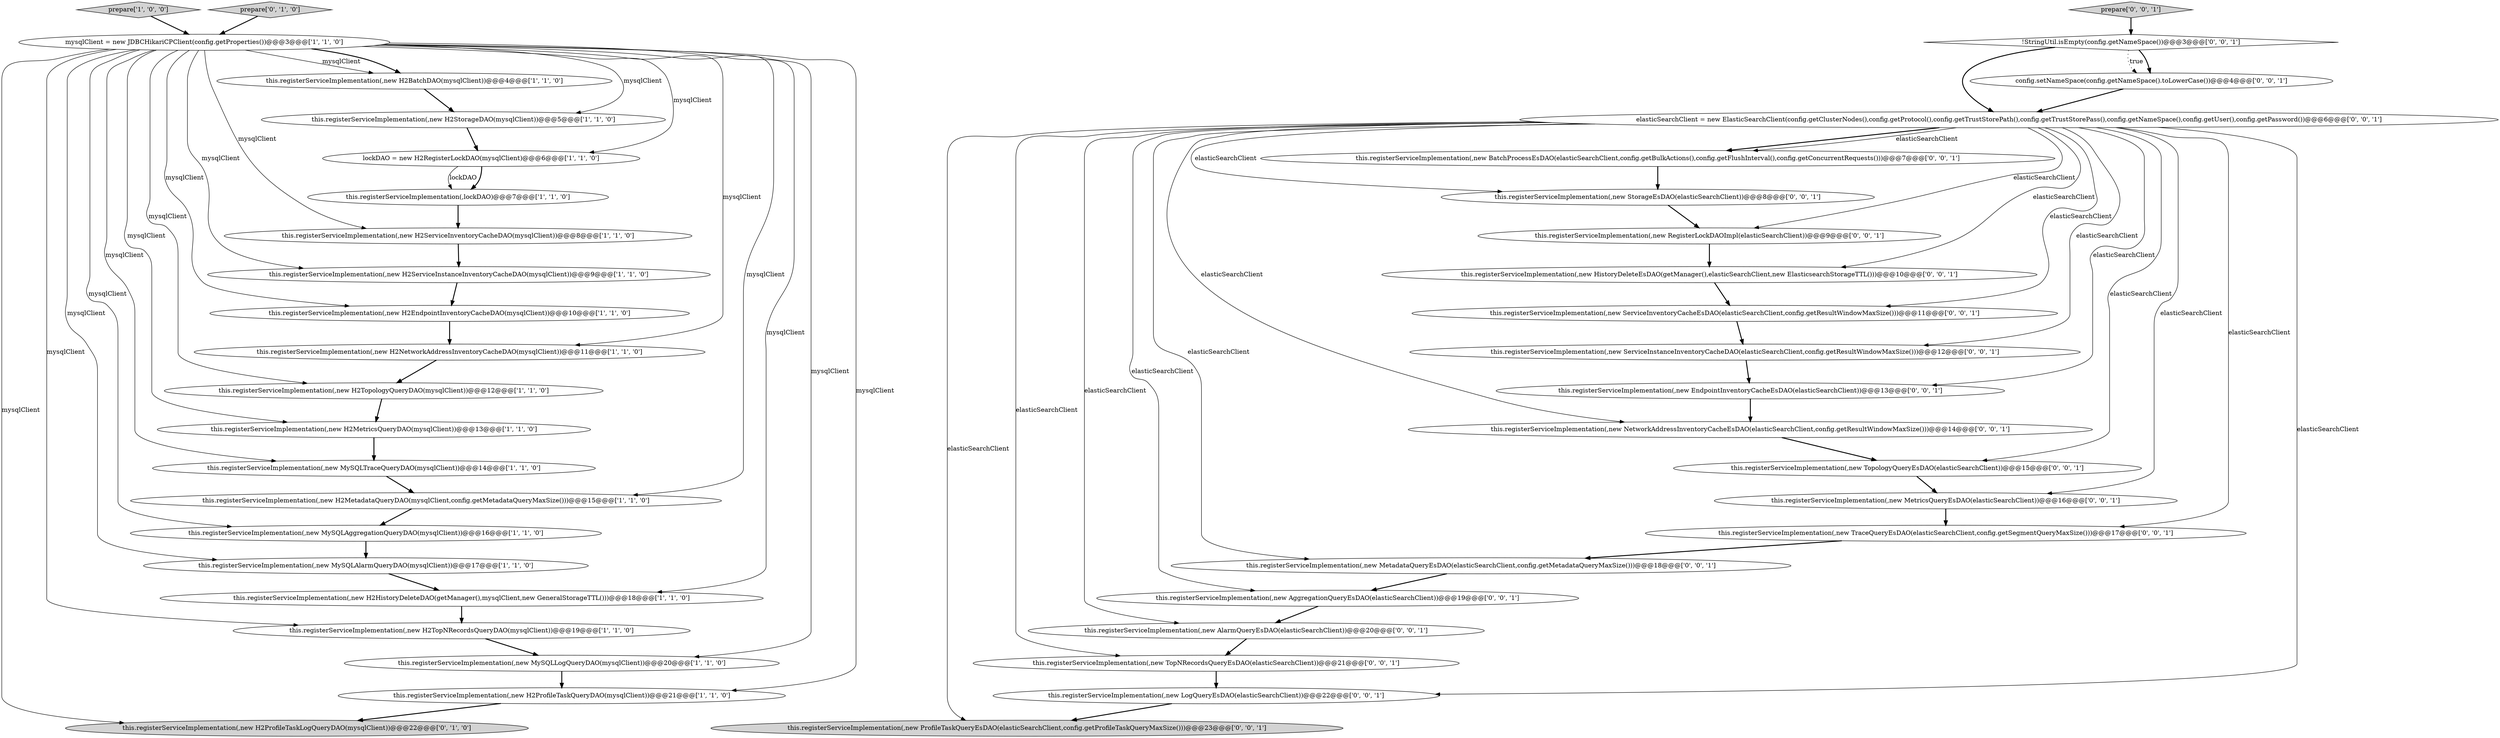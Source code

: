 digraph {
3 [style = filled, label = "mysqlClient = new JDBCHikariCPClient(config.getProperties())@@@3@@@['1', '1', '0']", fillcolor = white, shape = ellipse image = "AAA0AAABBB1BBB"];
11 [style = filled, label = "this.registerServiceImplementation(,new MySQLAggregationQueryDAO(mysqlClient))@@@16@@@['1', '1', '0']", fillcolor = white, shape = ellipse image = "AAA0AAABBB1BBB"];
18 [style = filled, label = "this.registerServiceImplementation(,new H2ServiceInstanceInventoryCacheDAO(mysqlClient))@@@9@@@['1', '1', '0']", fillcolor = white, shape = ellipse image = "AAA0AAABBB1BBB"];
2 [style = filled, label = "this.registerServiceImplementation(,new H2MetadataQueryDAO(mysqlClient,config.getMetadataQueryMaxSize()))@@@15@@@['1', '1', '0']", fillcolor = white, shape = ellipse image = "AAA0AAABBB1BBB"];
36 [style = filled, label = "this.registerServiceImplementation(,new ProfileTaskQueryEsDAO(elasticSearchClient,config.getProfileTaskQueryMaxSize()))@@@23@@@['0', '0', '1']", fillcolor = lightgray, shape = ellipse image = "AAA0AAABBB3BBB"];
34 [style = filled, label = "this.registerServiceImplementation(,new LogQueryEsDAO(elasticSearchClient))@@@22@@@['0', '0', '1']", fillcolor = white, shape = ellipse image = "AAA0AAABBB3BBB"];
10 [style = filled, label = "this.registerServiceImplementation(,lockDAO)@@@7@@@['1', '1', '0']", fillcolor = white, shape = ellipse image = "AAA0AAABBB1BBB"];
23 [style = filled, label = "this.registerServiceImplementation(,new MetadataQueryEsDAO(elasticSearchClient,config.getMetadataQueryMaxSize()))@@@18@@@['0', '0', '1']", fillcolor = white, shape = ellipse image = "AAA0AAABBB3BBB"];
13 [style = filled, label = "this.registerServiceImplementation(,new H2BatchDAO(mysqlClient))@@@4@@@['1', '1', '0']", fillcolor = white, shape = ellipse image = "AAA0AAABBB1BBB"];
39 [style = filled, label = "this.registerServiceImplementation(,new AlarmQueryEsDAO(elasticSearchClient))@@@20@@@['0', '0', '1']", fillcolor = white, shape = ellipse image = "AAA0AAABBB3BBB"];
41 [style = filled, label = "this.registerServiceImplementation(,new RegisterLockDAOImpl(elasticSearchClient))@@@9@@@['0', '0', '1']", fillcolor = white, shape = ellipse image = "AAA0AAABBB3BBB"];
16 [style = filled, label = "prepare['1', '0', '0']", fillcolor = lightgray, shape = diamond image = "AAA0AAABBB1BBB"];
15 [style = filled, label = "this.registerServiceImplementation(,new MySQLTraceQueryDAO(mysqlClient))@@@14@@@['1', '1', '0']", fillcolor = white, shape = ellipse image = "AAA0AAABBB1BBB"];
20 [style = filled, label = "this.registerServiceImplementation(,new H2ProfileTaskLogQueryDAO(mysqlClient))@@@22@@@['0', '1', '0']", fillcolor = lightgray, shape = ellipse image = "AAA1AAABBB2BBB"];
17 [style = filled, label = "lockDAO = new H2RegisterLockDAO(mysqlClient)@@@6@@@['1', '1', '0']", fillcolor = white, shape = ellipse image = "AAA0AAABBB1BBB"];
32 [style = filled, label = "this.registerServiceImplementation(,new TopNRecordsQueryEsDAO(elasticSearchClient))@@@21@@@['0', '0', '1']", fillcolor = white, shape = ellipse image = "AAA0AAABBB3BBB"];
37 [style = filled, label = "this.registerServiceImplementation(,new ServiceInventoryCacheEsDAO(elasticSearchClient,config.getResultWindowMaxSize()))@@@11@@@['0', '0', '1']", fillcolor = white, shape = ellipse image = "AAA0AAABBB3BBB"];
9 [style = filled, label = "this.registerServiceImplementation(,new H2StorageDAO(mysqlClient))@@@5@@@['1', '1', '0']", fillcolor = white, shape = ellipse image = "AAA0AAABBB1BBB"];
21 [style = filled, label = "prepare['0', '1', '0']", fillcolor = lightgray, shape = diamond image = "AAA0AAABBB2BBB"];
26 [style = filled, label = "this.registerServiceImplementation(,new TraceQueryEsDAO(elasticSearchClient,config.getSegmentQueryMaxSize()))@@@17@@@['0', '0', '1']", fillcolor = white, shape = ellipse image = "AAA0AAABBB3BBB"];
8 [style = filled, label = "this.registerServiceImplementation(,new H2MetricsQueryDAO(mysqlClient))@@@13@@@['1', '1', '0']", fillcolor = white, shape = ellipse image = "AAA0AAABBB1BBB"];
24 [style = filled, label = "!StringUtil.isEmpty(config.getNameSpace())@@@3@@@['0', '0', '1']", fillcolor = white, shape = diamond image = "AAA0AAABBB3BBB"];
25 [style = filled, label = "elasticSearchClient = new ElasticSearchClient(config.getClusterNodes(),config.getProtocol(),config.getTrustStorePath(),config.getTrustStorePass(),config.getNameSpace(),config.getUser(),config.getPassword())@@@6@@@['0', '0', '1']", fillcolor = white, shape = ellipse image = "AAA0AAABBB3BBB"];
14 [style = filled, label = "this.registerServiceImplementation(,new H2EndpointInventoryCacheDAO(mysqlClient))@@@10@@@['1', '1', '0']", fillcolor = white, shape = ellipse image = "AAA0AAABBB1BBB"];
0 [style = filled, label = "this.registerServiceImplementation(,new MySQLLogQueryDAO(mysqlClient))@@@20@@@['1', '1', '0']", fillcolor = white, shape = ellipse image = "AAA0AAABBB1BBB"];
33 [style = filled, label = "this.registerServiceImplementation(,new BatchProcessEsDAO(elasticSearchClient,config.getBulkActions(),config.getFlushInterval(),config.getConcurrentRequests()))@@@7@@@['0', '0', '1']", fillcolor = white, shape = ellipse image = "AAA0AAABBB3BBB"];
27 [style = filled, label = "this.registerServiceImplementation(,new AggregationQueryEsDAO(elasticSearchClient))@@@19@@@['0', '0', '1']", fillcolor = white, shape = ellipse image = "AAA0AAABBB3BBB"];
31 [style = filled, label = "this.registerServiceImplementation(,new StorageEsDAO(elasticSearchClient))@@@8@@@['0', '0', '1']", fillcolor = white, shape = ellipse image = "AAA0AAABBB3BBB"];
1 [style = filled, label = "this.registerServiceImplementation(,new H2ProfileTaskQueryDAO(mysqlClient))@@@21@@@['1', '1', '0']", fillcolor = white, shape = ellipse image = "AAA0AAABBB1BBB"];
19 [style = filled, label = "this.registerServiceImplementation(,new H2ServiceInventoryCacheDAO(mysqlClient))@@@8@@@['1', '1', '0']", fillcolor = white, shape = ellipse image = "AAA0AAABBB1BBB"];
38 [style = filled, label = "this.registerServiceImplementation(,new MetricsQueryEsDAO(elasticSearchClient))@@@16@@@['0', '0', '1']", fillcolor = white, shape = ellipse image = "AAA0AAABBB3BBB"];
28 [style = filled, label = "this.registerServiceImplementation(,new TopologyQueryEsDAO(elasticSearchClient))@@@15@@@['0', '0', '1']", fillcolor = white, shape = ellipse image = "AAA0AAABBB3BBB"];
5 [style = filled, label = "this.registerServiceImplementation(,new H2TopologyQueryDAO(mysqlClient))@@@12@@@['1', '1', '0']", fillcolor = white, shape = ellipse image = "AAA0AAABBB1BBB"];
35 [style = filled, label = "config.setNameSpace(config.getNameSpace().toLowerCase())@@@4@@@['0', '0', '1']", fillcolor = white, shape = ellipse image = "AAA0AAABBB3BBB"];
6 [style = filled, label = "this.registerServiceImplementation(,new H2TopNRecordsQueryDAO(mysqlClient))@@@19@@@['1', '1', '0']", fillcolor = white, shape = ellipse image = "AAA0AAABBB1BBB"];
42 [style = filled, label = "this.registerServiceImplementation(,new EndpointInventoryCacheEsDAO(elasticSearchClient))@@@13@@@['0', '0', '1']", fillcolor = white, shape = ellipse image = "AAA0AAABBB3BBB"];
30 [style = filled, label = "prepare['0', '0', '1']", fillcolor = lightgray, shape = diamond image = "AAA0AAABBB3BBB"];
29 [style = filled, label = "this.registerServiceImplementation(,new ServiceInstanceInventoryCacheDAO(elasticSearchClient,config.getResultWindowMaxSize()))@@@12@@@['0', '0', '1']", fillcolor = white, shape = ellipse image = "AAA0AAABBB3BBB"];
4 [style = filled, label = "this.registerServiceImplementation(,new H2NetworkAddressInventoryCacheDAO(mysqlClient))@@@11@@@['1', '1', '0']", fillcolor = white, shape = ellipse image = "AAA0AAABBB1BBB"];
40 [style = filled, label = "this.registerServiceImplementation(,new NetworkAddressInventoryCacheEsDAO(elasticSearchClient,config.getResultWindowMaxSize()))@@@14@@@['0', '0', '1']", fillcolor = white, shape = ellipse image = "AAA0AAABBB3BBB"];
12 [style = filled, label = "this.registerServiceImplementation(,new MySQLAlarmQueryDAO(mysqlClient))@@@17@@@['1', '1', '0']", fillcolor = white, shape = ellipse image = "AAA0AAABBB1BBB"];
7 [style = filled, label = "this.registerServiceImplementation(,new H2HistoryDeleteDAO(getManager(),mysqlClient,new GeneralStorageTTL()))@@@18@@@['1', '1', '0']", fillcolor = white, shape = ellipse image = "AAA0AAABBB1BBB"];
22 [style = filled, label = "this.registerServiceImplementation(,new HistoryDeleteEsDAO(getManager(),elasticSearchClient,new ElasticsearchStorageTTL()))@@@10@@@['0', '0', '1']", fillcolor = white, shape = ellipse image = "AAA0AAABBB3BBB"];
25->28 [style = solid, label="elasticSearchClient"];
25->22 [style = solid, label="elasticSearchClient"];
25->38 [style = solid, label="elasticSearchClient"];
38->26 [style = bold, label=""];
12->7 [style = bold, label=""];
24->35 [style = bold, label=""];
25->26 [style = solid, label="elasticSearchClient"];
21->3 [style = bold, label=""];
3->13 [style = solid, label="mysqlClient"];
29->42 [style = bold, label=""];
5->8 [style = bold, label=""];
11->12 [style = bold, label=""];
3->0 [style = solid, label="mysqlClient"];
33->31 [style = bold, label=""];
3->17 [style = solid, label="mysqlClient"];
27->39 [style = bold, label=""];
3->9 [style = solid, label="mysqlClient"];
28->38 [style = bold, label=""];
25->27 [style = solid, label="elasticSearchClient"];
2->11 [style = bold, label=""];
3->19 [style = solid, label="mysqlClient"];
3->4 [style = solid, label="mysqlClient"];
4->5 [style = bold, label=""];
3->7 [style = solid, label="mysqlClient"];
17->10 [style = bold, label=""];
3->14 [style = solid, label="mysqlClient"];
25->32 [style = solid, label="elasticSearchClient"];
7->6 [style = bold, label=""];
6->0 [style = bold, label=""];
40->28 [style = bold, label=""];
39->32 [style = bold, label=""];
34->36 [style = bold, label=""];
25->33 [style = bold, label=""];
24->35 [style = dotted, label="true"];
25->42 [style = solid, label="elasticSearchClient"];
3->13 [style = bold, label=""];
0->1 [style = bold, label=""];
15->2 [style = bold, label=""];
10->19 [style = bold, label=""];
3->8 [style = solid, label="mysqlClient"];
37->29 [style = bold, label=""];
25->39 [style = solid, label="elasticSearchClient"];
25->40 [style = solid, label="elasticSearchClient"];
17->10 [style = solid, label="lockDAO"];
31->41 [style = bold, label=""];
42->40 [style = bold, label=""];
9->17 [style = bold, label=""];
16->3 [style = bold, label=""];
3->18 [style = solid, label="mysqlClient"];
3->12 [style = solid, label="mysqlClient"];
25->29 [style = solid, label="elasticSearchClient"];
41->22 [style = bold, label=""];
3->5 [style = solid, label="mysqlClient"];
25->36 [style = solid, label="elasticSearchClient"];
3->6 [style = solid, label="mysqlClient"];
22->37 [style = bold, label=""];
25->37 [style = solid, label="elasticSearchClient"];
35->25 [style = bold, label=""];
25->33 [style = solid, label="elasticSearchClient"];
25->31 [style = solid, label="elasticSearchClient"];
25->41 [style = solid, label="elasticSearchClient"];
26->23 [style = bold, label=""];
24->25 [style = bold, label=""];
32->34 [style = bold, label=""];
13->9 [style = bold, label=""];
25->23 [style = solid, label="elasticSearchClient"];
14->4 [style = bold, label=""];
1->20 [style = bold, label=""];
18->14 [style = bold, label=""];
3->1 [style = solid, label="mysqlClient"];
3->11 [style = solid, label="mysqlClient"];
19->18 [style = bold, label=""];
30->24 [style = bold, label=""];
3->2 [style = solid, label="mysqlClient"];
8->15 [style = bold, label=""];
25->34 [style = solid, label="elasticSearchClient"];
3->20 [style = solid, label="mysqlClient"];
3->15 [style = solid, label="mysqlClient"];
23->27 [style = bold, label=""];
}
